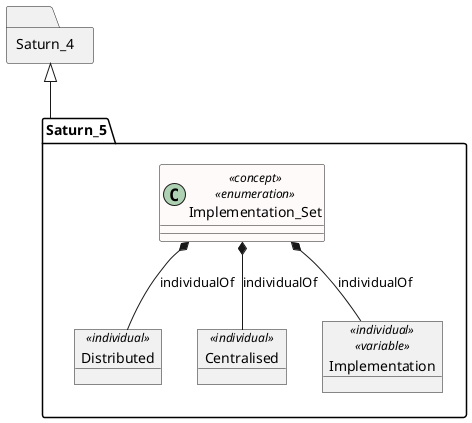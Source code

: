 @startuml

skinparam class {
 BackgroundColor<<association>> Darkorange 
 BackgroundColor<<concept>>  Snow 
} 
package Saturn_4  <<Folder>> {
}
package Saturn_5 <<Folder>> {
	class Implementation_Set <<concept>>  <<enumeration>>  {
	}
	 object Distributed <<individual>> 
	Implementation_Set *-- Distributed : individualOf 
	 object Centralised <<individual>> 
	Implementation_Set *-- Centralised : individualOf 
	 object Implementation <<individual>>  <<variable>> 
	Implementation_Set *-- Implementation : individualOf 

}
Saturn_4 <|-- Saturn_5
@enduml
